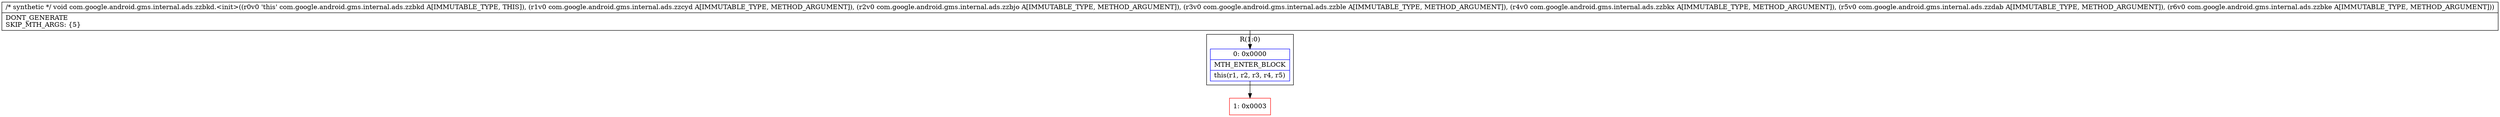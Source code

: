 digraph "CFG forcom.google.android.gms.internal.ads.zzbkd.\<init\>(Lcom\/google\/android\/gms\/internal\/ads\/zzcyd;Lcom\/google\/android\/gms\/internal\/ads\/zzbjo;Lcom\/google\/android\/gms\/internal\/ads\/zzble;Lcom\/google\/android\/gms\/internal\/ads\/zzbkx;Lcom\/google\/android\/gms\/internal\/ads\/zzdab;Lcom\/google\/android\/gms\/internal\/ads\/zzbke;)V" {
subgraph cluster_Region_1963522499 {
label = "R(1:0)";
node [shape=record,color=blue];
Node_0 [shape=record,label="{0\:\ 0x0000|MTH_ENTER_BLOCK\l|this(r1, r2, r3, r4, r5)\l}"];
}
Node_1 [shape=record,color=red,label="{1\:\ 0x0003}"];
MethodNode[shape=record,label="{\/* synthetic *\/ void com.google.android.gms.internal.ads.zzbkd.\<init\>((r0v0 'this' com.google.android.gms.internal.ads.zzbkd A[IMMUTABLE_TYPE, THIS]), (r1v0 com.google.android.gms.internal.ads.zzcyd A[IMMUTABLE_TYPE, METHOD_ARGUMENT]), (r2v0 com.google.android.gms.internal.ads.zzbjo A[IMMUTABLE_TYPE, METHOD_ARGUMENT]), (r3v0 com.google.android.gms.internal.ads.zzble A[IMMUTABLE_TYPE, METHOD_ARGUMENT]), (r4v0 com.google.android.gms.internal.ads.zzbkx A[IMMUTABLE_TYPE, METHOD_ARGUMENT]), (r5v0 com.google.android.gms.internal.ads.zzdab A[IMMUTABLE_TYPE, METHOD_ARGUMENT]), (r6v0 com.google.android.gms.internal.ads.zzbke A[IMMUTABLE_TYPE, METHOD_ARGUMENT]))  | DONT_GENERATE\lSKIP_MTH_ARGS: \{5\}\l}"];
MethodNode -> Node_0;
Node_0 -> Node_1;
}

